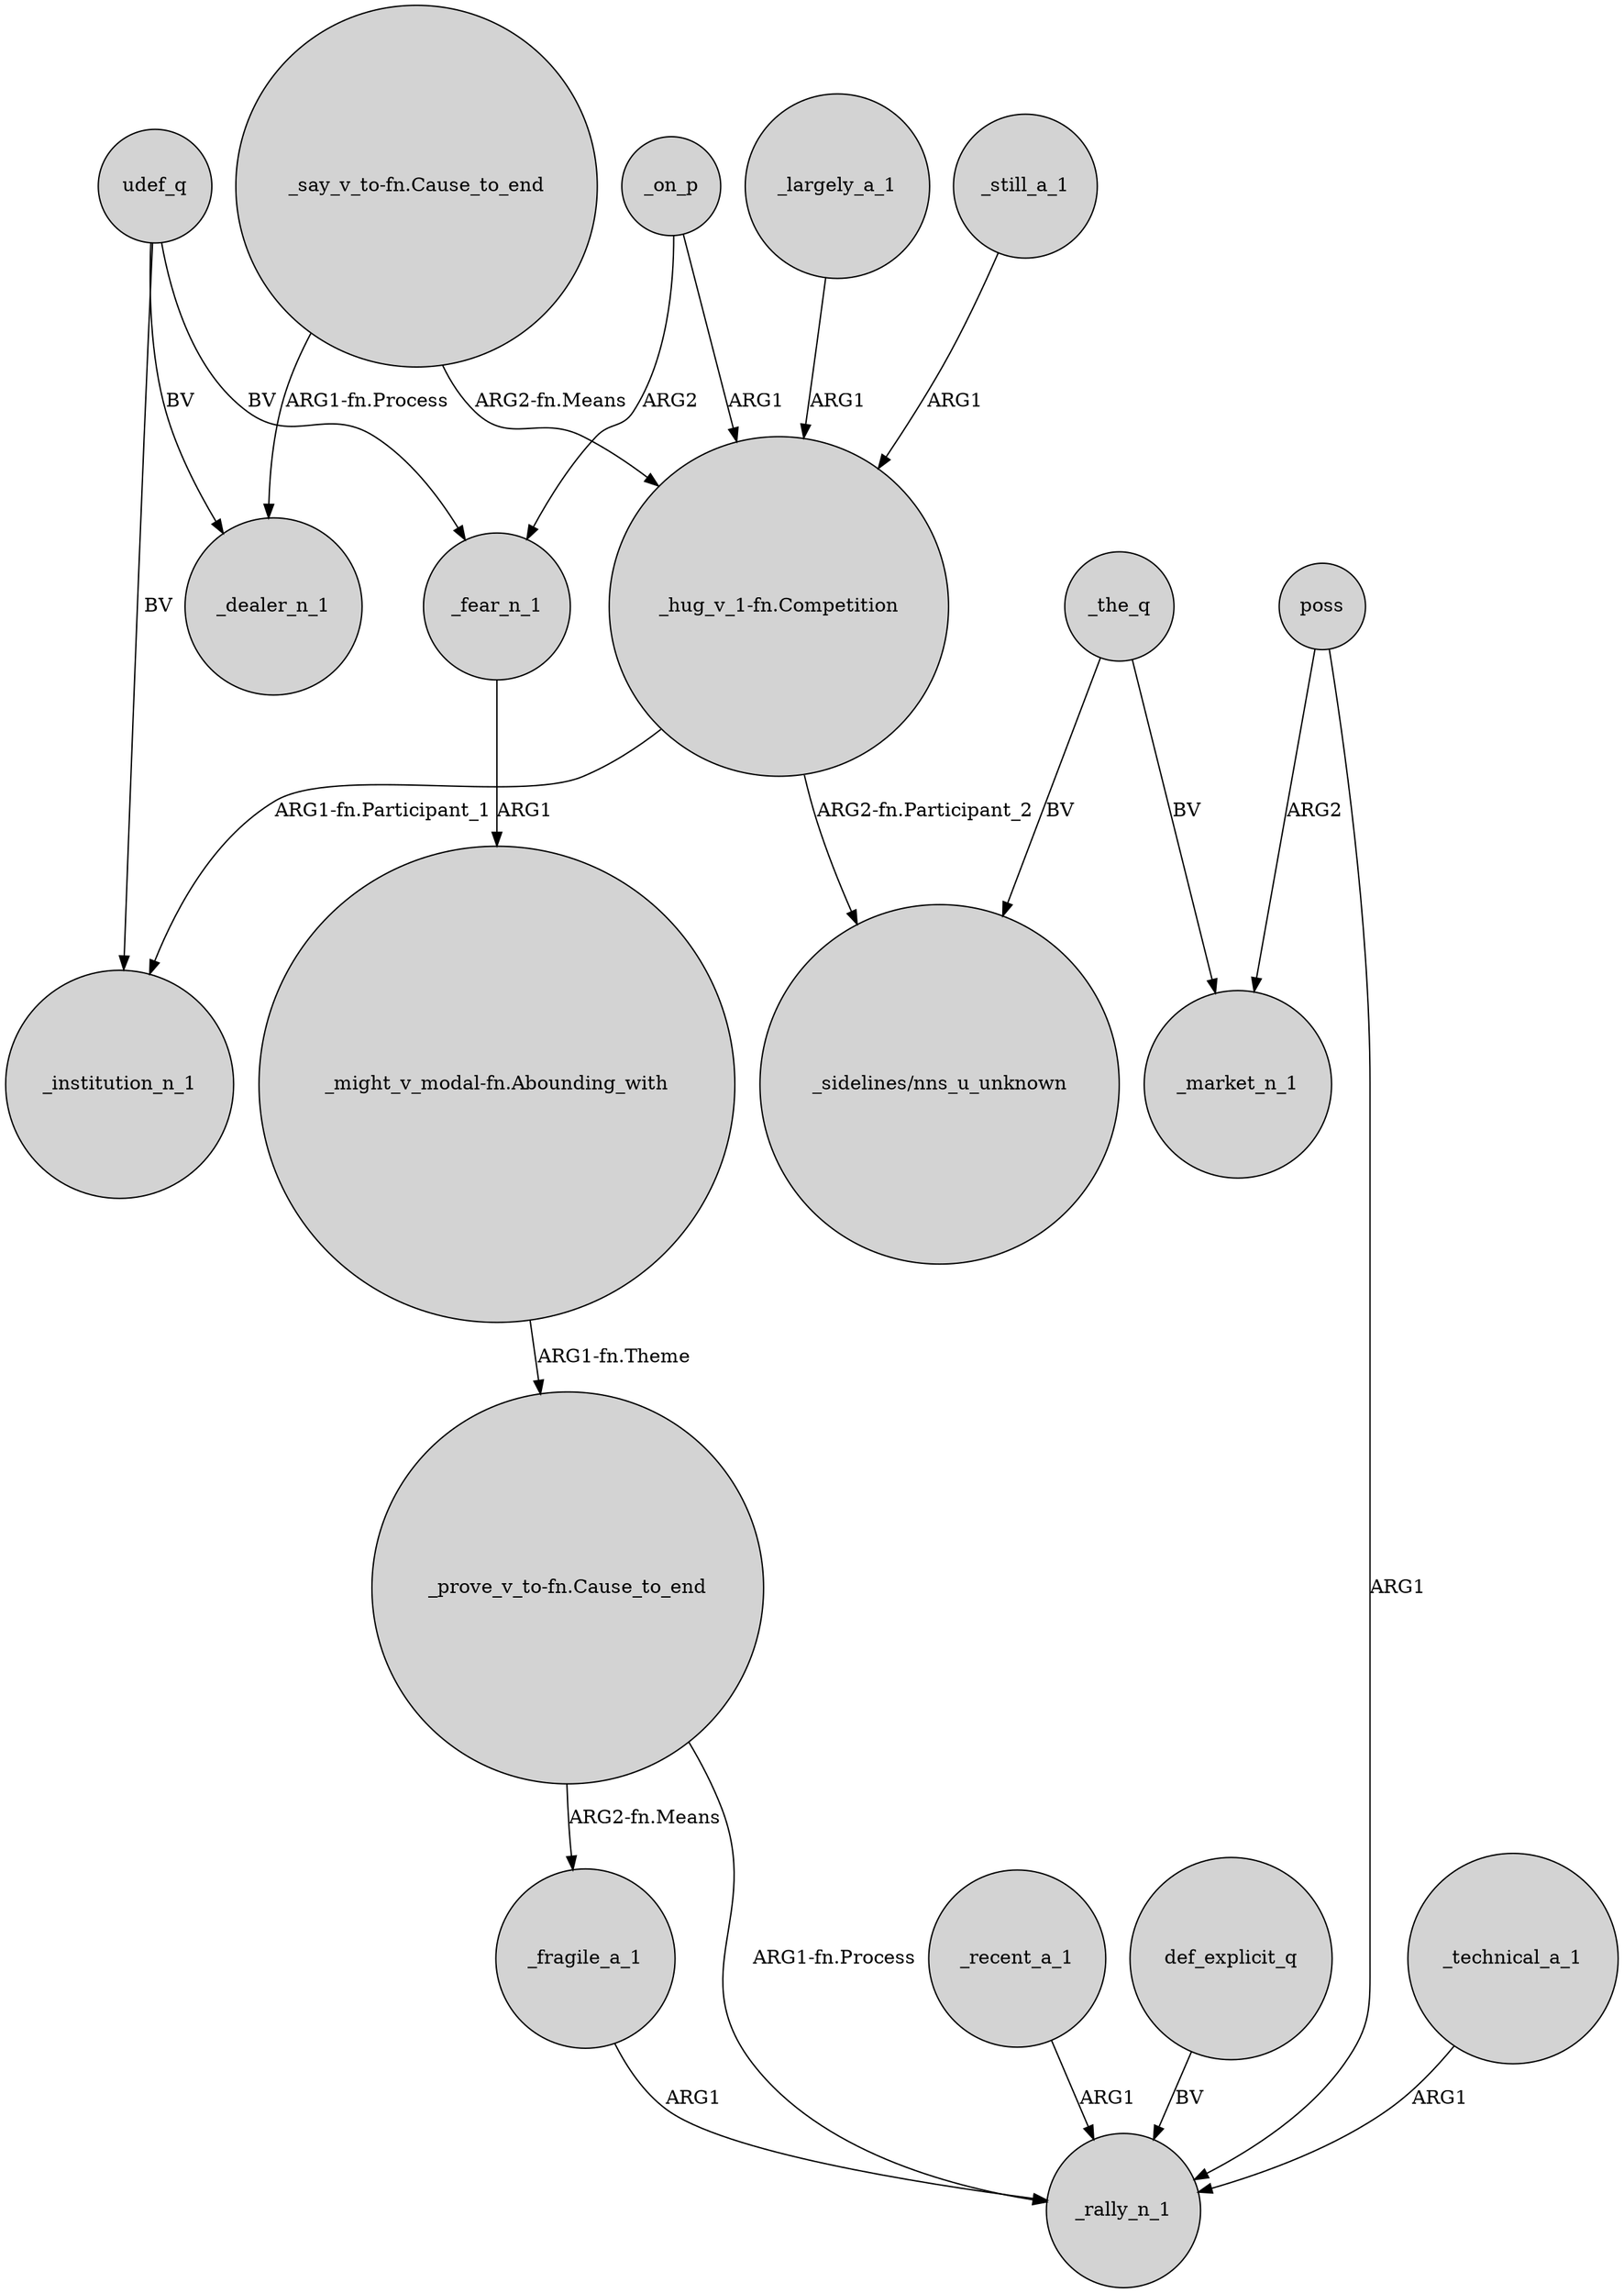 digraph {
	node [shape=circle style=filled]
	"_say_v_to-fn.Cause_to_end" -> _dealer_n_1 [label="ARG1-fn.Process"]
	_fear_n_1 -> "_might_v_modal-fn.Abounding_with" [label=ARG1]
	_on_p -> "_hug_v_1-fn.Competition" [label=ARG1]
	_recent_a_1 -> _rally_n_1 [label=ARG1]
	_still_a_1 -> "_hug_v_1-fn.Competition" [label=ARG1]
	_fragile_a_1 -> _rally_n_1 [label=ARG1]
	_the_q -> _market_n_1 [label=BV]
	"_prove_v_to-fn.Cause_to_end" -> _rally_n_1 [label="ARG1-fn.Process"]
	def_explicit_q -> _rally_n_1 [label=BV]
	"_prove_v_to-fn.Cause_to_end" -> _fragile_a_1 [label="ARG2-fn.Means"]
	_the_q -> "_sidelines/nns_u_unknown" [label=BV]
	"_might_v_modal-fn.Abounding_with" -> "_prove_v_to-fn.Cause_to_end" [label="ARG1-fn.Theme"]
	udef_q -> _dealer_n_1 [label=BV]
	udef_q -> _institution_n_1 [label=BV]
	poss -> _rally_n_1 [label=ARG1]
	"_say_v_to-fn.Cause_to_end" -> "_hug_v_1-fn.Competition" [label="ARG2-fn.Means"]
	_largely_a_1 -> "_hug_v_1-fn.Competition" [label=ARG1]
	"_hug_v_1-fn.Competition" -> "_sidelines/nns_u_unknown" [label="ARG2-fn.Participant_2"]
	_on_p -> _fear_n_1 [label=ARG2]
	poss -> _market_n_1 [label=ARG2]
	udef_q -> _fear_n_1 [label=BV]
	"_hug_v_1-fn.Competition" -> _institution_n_1 [label="ARG1-fn.Participant_1"]
	_technical_a_1 -> _rally_n_1 [label=ARG1]
}
